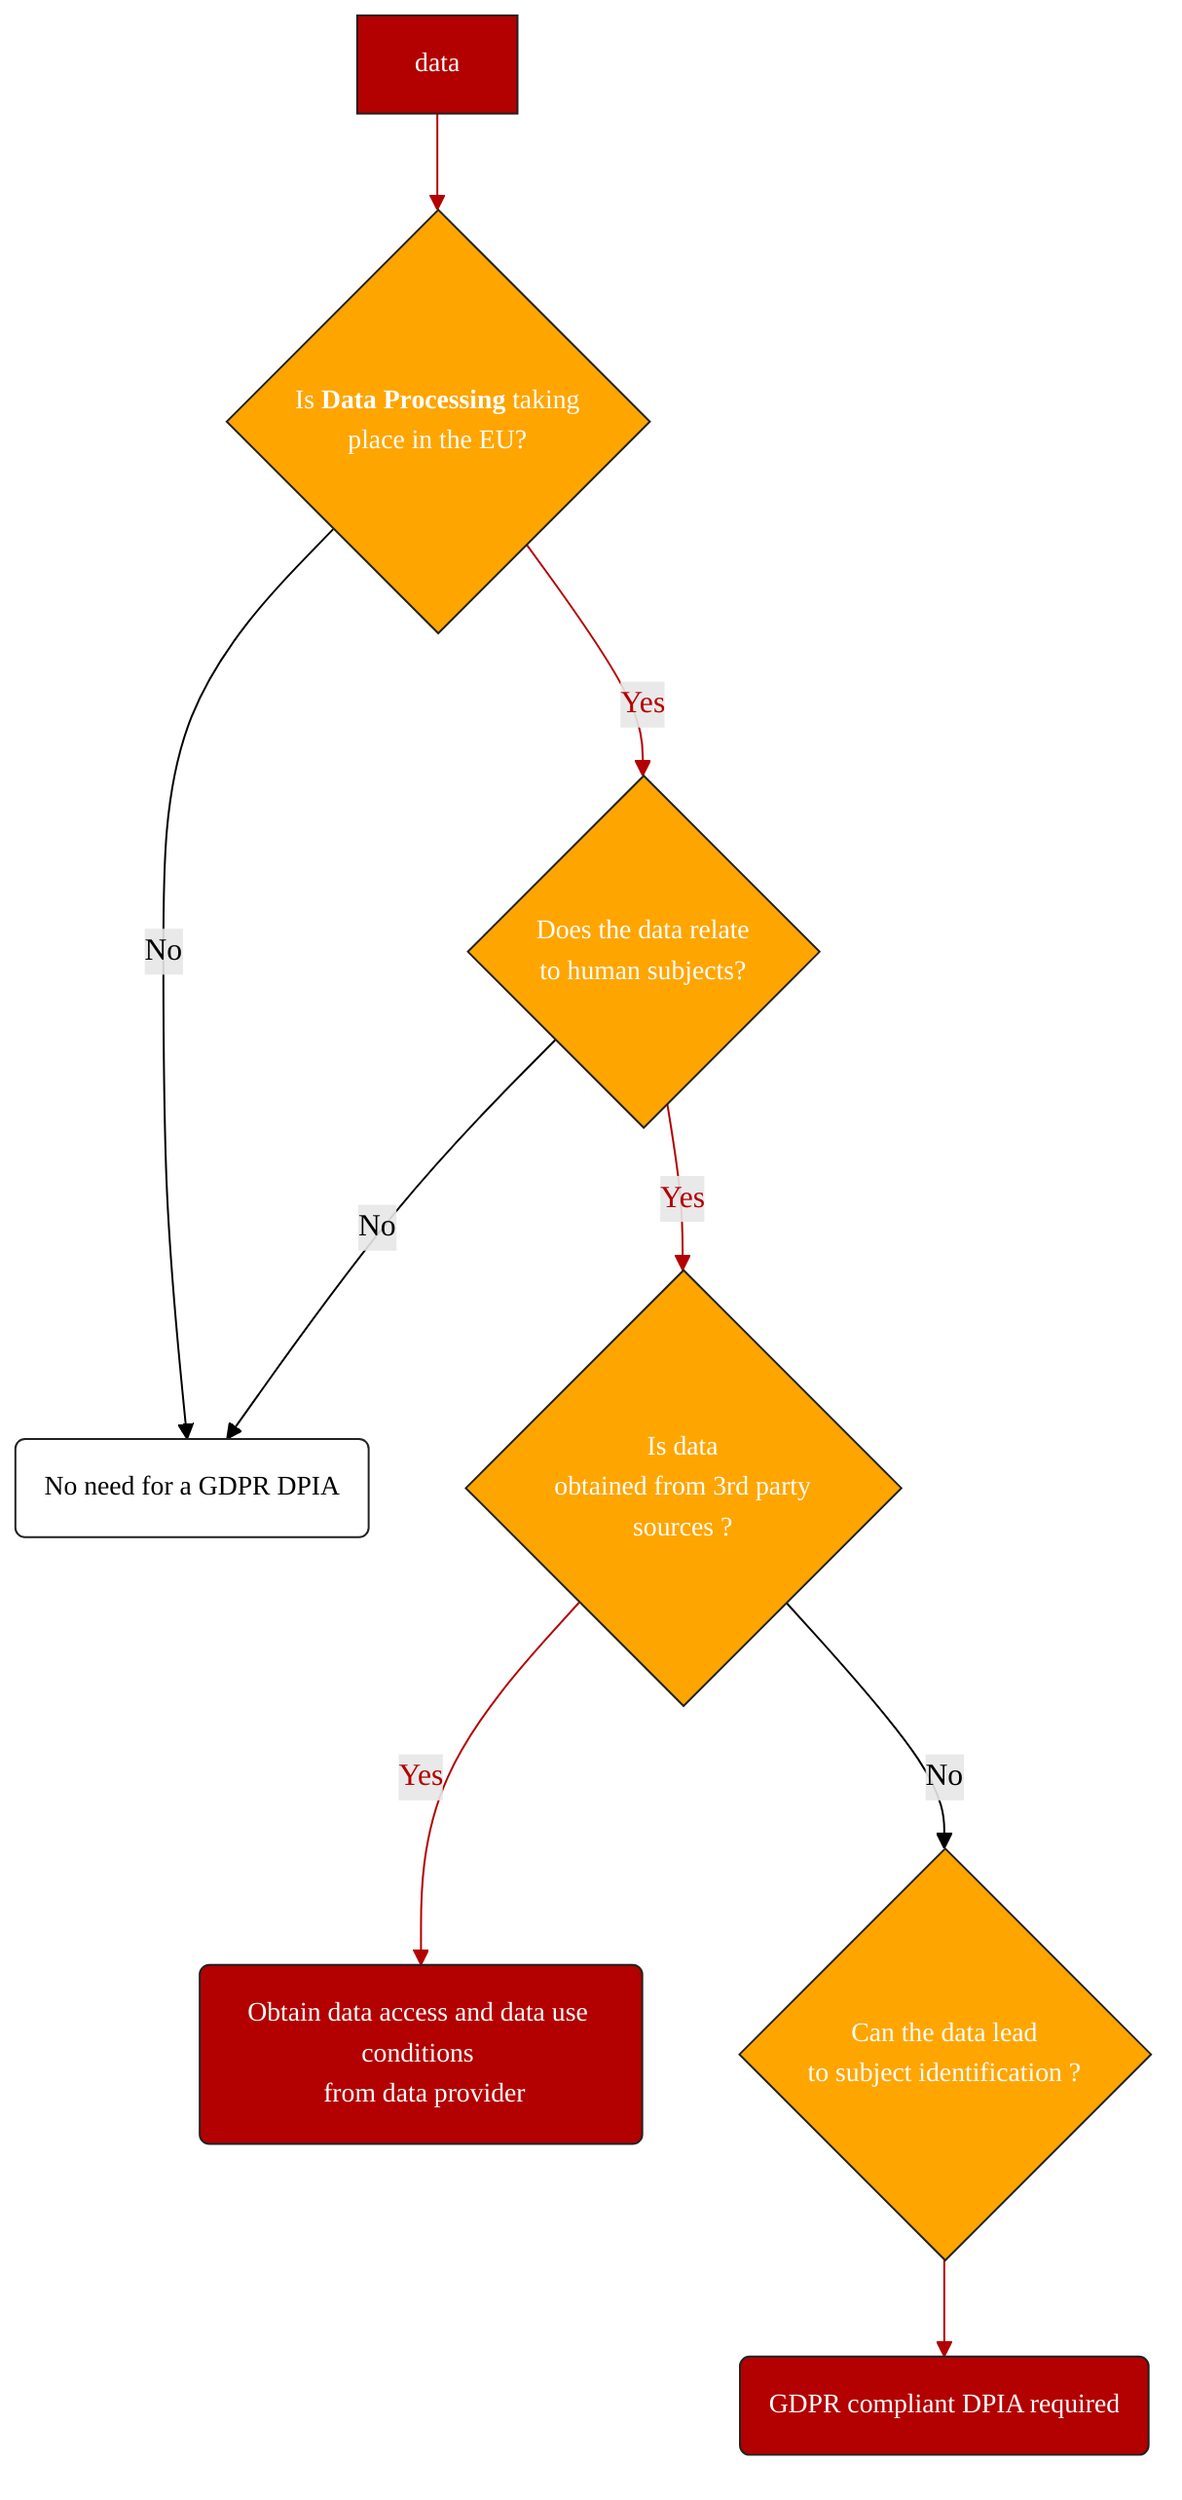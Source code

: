 flowchart TD
    A[data]:::box --> B{"Is <b>Data Processing</b> taking <br/> place in the EU?" }:::box1
    B -- Yes --> C{Does the data relate <br/> to human subjects?}:::box1
    B -- No --> D(No need for a GDPR DPIA):::box2
    C -- Yes --> E{"Is data  <br/>obtained from 3rd party<br/> sources ?"}:::box1
    C -- No --> D
    E -- Yes --> H(Obtain data access and data use conditions <br/> from data provider):::box
    E -- No --> F{Can the data lead <br/> to subject identification ?}:::box1
    F --> G(GDPR compliant DPIA required):::box

classDef box font-family:avenir,font-size:14px,fill:#B30000,stroke:#222,color:#fff,stroke-width:1px
classDef box1 font-family:avenir,font-size:14px,fill:orange,stroke:#222,color:#fff,stroke-width:1px
classDef box2 font-family:avenir,font-size:14px,fill:white,stroke:#222,color:black,stroke-width:1px
linkStyle 0,1,3,5,7 stroke:#B30000,stroke-width:1px,color:#B30000,font-family:avenir;
linkStyle 2,4,6 stroke:black,stroke-width:1px,color:black,font-family:avenir;